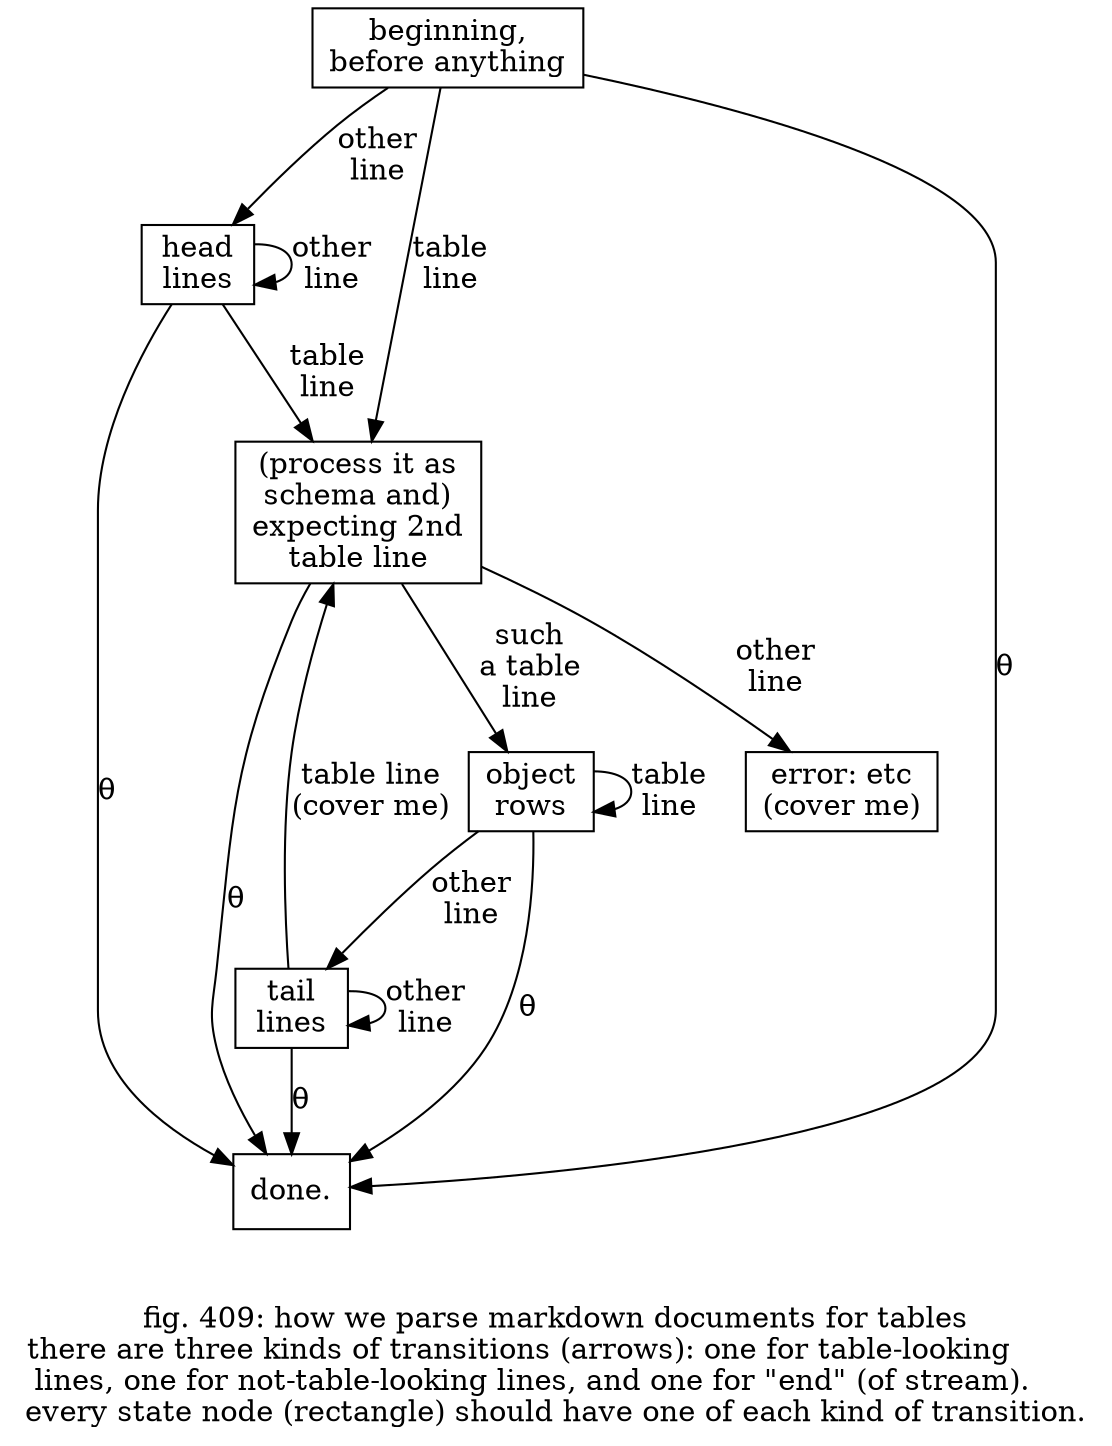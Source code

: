 digraph g {

  state_100 [label="beginning,\nbefore anything" shape=rect]
  state_200 [label="head\nlines" shape=rect]
  state_300 [label="(process it as\nschema and)\nexpecting 2nd\ntable line" shape=rect]
  state_400 [label="object\nrows" shape=rect]
  state_500 [label="error: etc\n(cover me)" shape=rect]
  state_600 [label="tail\nlines" shape=rect]
  state_900 [label="done." shape=rect]

  state_100->state_200 [label="other\nline"]  // transition 100200
  state_100->state_300 [label="table\nline"]  // transition 100300
  state_100->state_900 [label="θ"]            // transition 100900
  state_200->state_200 [label="other\nline"]  // transition 200200
  state_200->state_300 [label="table\nline"]  // transision 200300
  state_200->state_900 [label="θ"]            // transition 200900
  state_300->state_400 [label="such\na table\nline"]  // transition 300400
  state_300->state_500 [label="other\nline"]  // transition 300500
  state_300->state_900 [label="θ"]            // transition 300900
  state_400->state_400 [label="table\nline"]  // transition 400400
  state_400->state_600 [label="other\nline"]  // transition 400600
  state_600->state_300 [label="table line\n(cover me)"]  // transition 600300
  state_600->state_600 [label="other\nline"]  // transition 600600
  state_600->state_900 [label="θ"]            // transition 600900
  state_400->state_900 [label="θ"]            // transition 400900

label="

fig. 409: how we parse markdown documents for tables
there are three kinds of transitions (arrows): one for table-looking        
lines, one for not-table-looking lines, and one for \"end\" (of stream).     
every state node (rectangle) should have one of each kind of transition.
"
}
/*
#born.
*/
